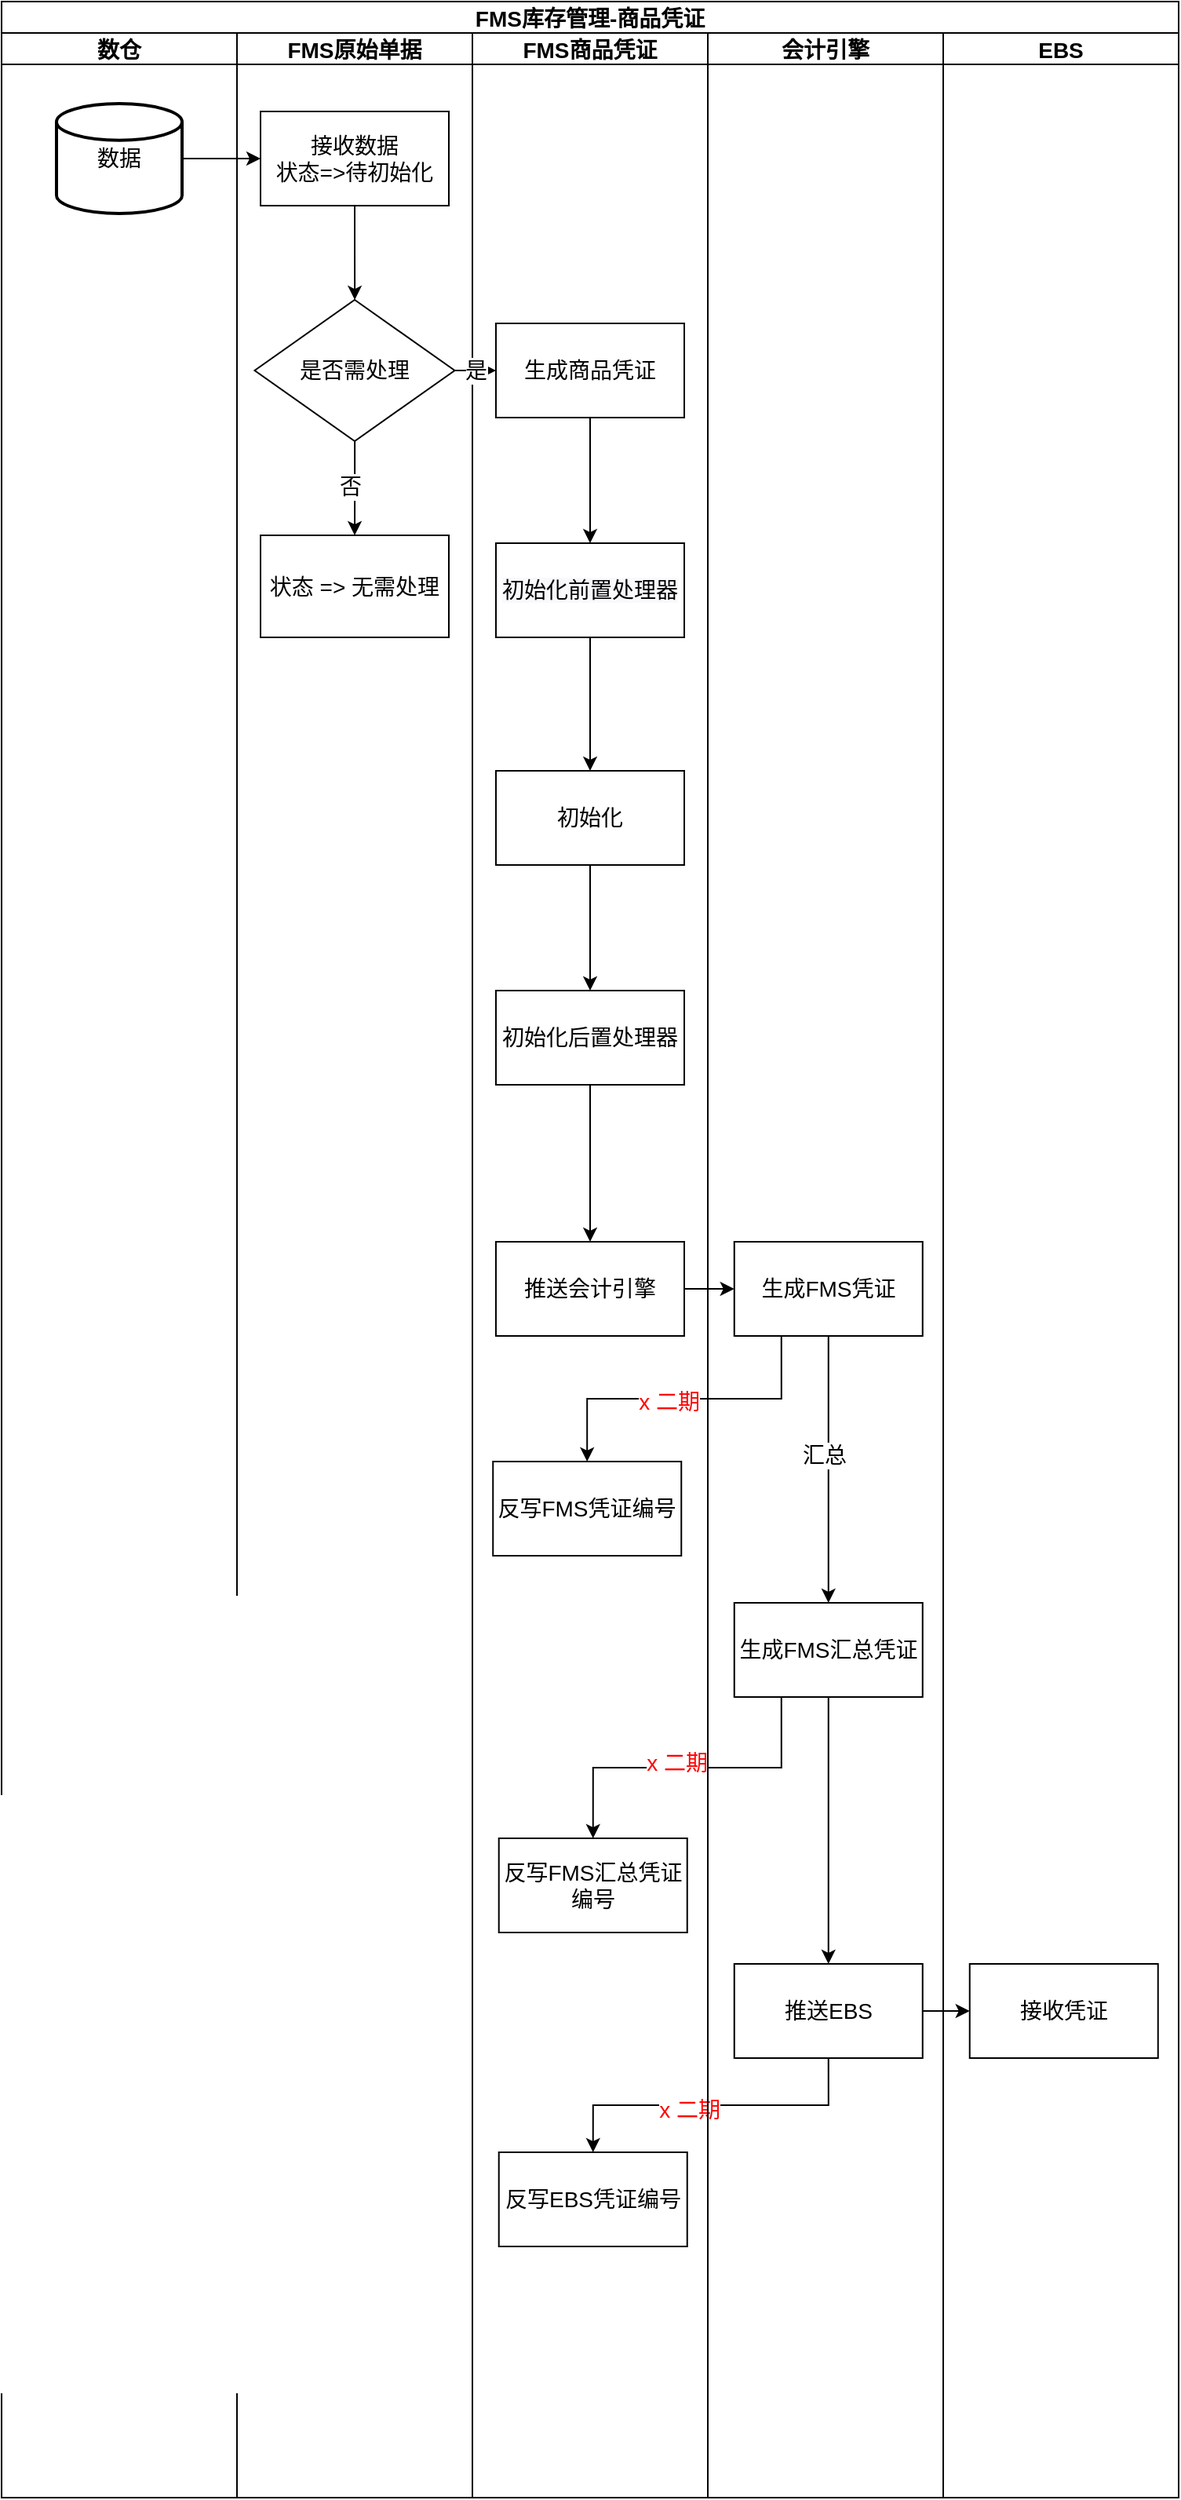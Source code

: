 <mxfile version="20.0.1" type="github" pages="2">
  <diagram id="CK5jT10rr-_N4nWXyFcZ" name="商品凭证-泳道图">
    <mxGraphModel dx="2066" dy="1016" grid="1" gridSize="10" guides="1" tooltips="1" connect="1" arrows="1" fold="1" page="1" pageScale="1" pageWidth="827" pageHeight="1169" math="0" shadow="0">
      <root>
        <mxCell id="0" />
        <mxCell id="1" parent="0" />
        <mxCell id="gmWAM6frCMXmDmfekaVd-11" value="FMS库存管理-商品凭证" style="swimlane;childLayout=stackLayout;resizeParent=1;resizeParentMax=0;startSize=20;fontSize=14;" parent="1" vertex="1">
          <mxGeometry x="130" y="80" width="750" height="1590" as="geometry">
            <mxRectangle x="130" y="80" width="60" height="20" as="alternateBounds" />
          </mxGeometry>
        </mxCell>
        <mxCell id="gmWAM6frCMXmDmfekaVd-12" value="数仓" style="swimlane;startSize=20;fontSize=14;" parent="gmWAM6frCMXmDmfekaVd-11" vertex="1">
          <mxGeometry y="20" width="150" height="1570" as="geometry" />
        </mxCell>
        <mxCell id="vjfmEweE_3btuZ8AtWeE-1" value="数据" style="strokeWidth=2;html=1;shape=mxgraph.flowchart.database;whiteSpace=wrap;fontSize=14;" parent="gmWAM6frCMXmDmfekaVd-12" vertex="1">
          <mxGeometry x="35" y="45" width="80" height="70" as="geometry" />
        </mxCell>
        <mxCell id="gmWAM6frCMXmDmfekaVd-13" value="FMS原始单据" style="swimlane;startSize=20;fontSize=14;" parent="gmWAM6frCMXmDmfekaVd-11" vertex="1">
          <mxGeometry x="150" y="20" width="150" height="1570" as="geometry" />
        </mxCell>
        <mxCell id="gmWAM6frCMXmDmfekaVd-29" value="接收数据&lt;br&gt;状态=&amp;gt;待初始化" style="rounded=0;whiteSpace=wrap;html=1;fontSize=14;" parent="gmWAM6frCMXmDmfekaVd-13" vertex="1">
          <mxGeometry x="15" y="50" width="120" height="60" as="geometry" />
        </mxCell>
        <mxCell id="gmWAM6frCMXmDmfekaVd-32" value="是否需处理" style="rhombus;whiteSpace=wrap;html=1;fontSize=14;rounded=0;" parent="gmWAM6frCMXmDmfekaVd-13" vertex="1">
          <mxGeometry x="11.25" y="170" width="127.5" height="90" as="geometry" />
        </mxCell>
        <mxCell id="gmWAM6frCMXmDmfekaVd-33" value="" style="edgeStyle=orthogonalEdgeStyle;rounded=0;orthogonalLoop=1;jettySize=auto;html=1;fontSize=14;" parent="gmWAM6frCMXmDmfekaVd-13" source="gmWAM6frCMXmDmfekaVd-29" target="gmWAM6frCMXmDmfekaVd-32" edge="1">
          <mxGeometry relative="1" as="geometry" />
        </mxCell>
        <mxCell id="gmWAM6frCMXmDmfekaVd-35" value="" style="edgeStyle=orthogonalEdgeStyle;rounded=0;orthogonalLoop=1;jettySize=auto;html=1;fontSize=14;" parent="gmWAM6frCMXmDmfekaVd-13" source="gmWAM6frCMXmDmfekaVd-32" edge="1">
          <mxGeometry relative="1" as="geometry">
            <mxPoint x="75" y="320" as="targetPoint" />
          </mxGeometry>
        </mxCell>
        <mxCell id="vjfmEweE_3btuZ8AtWeE-52" value="否" style="edgeLabel;html=1;align=center;verticalAlign=middle;resizable=0;points=[];fontSize=14;" parent="gmWAM6frCMXmDmfekaVd-35" vertex="1" connectable="0">
          <mxGeometry x="-0.034" y="-3" relative="1" as="geometry">
            <mxPoint as="offset" />
          </mxGeometry>
        </mxCell>
        <mxCell id="vjfmEweE_3btuZ8AtWeE-6" value="状态 =&amp;gt; 无需处理" style="whiteSpace=wrap;html=1;fontSize=14;rounded=0;" parent="gmWAM6frCMXmDmfekaVd-13" vertex="1">
          <mxGeometry x="15" y="320" width="120" height="65" as="geometry" />
        </mxCell>
        <mxCell id="gmWAM6frCMXmDmfekaVd-14" value="FMS商品凭证" style="swimlane;startSize=20;fontSize=14;" parent="gmWAM6frCMXmDmfekaVd-11" vertex="1">
          <mxGeometry x="300" y="20" width="150" height="1570" as="geometry">
            <mxRectangle x="240" y="20" width="30" height="780" as="alternateBounds" />
          </mxGeometry>
        </mxCell>
        <mxCell id="gmWAM6frCMXmDmfekaVd-44" value="生成商品凭证" style="whiteSpace=wrap;html=1;fontSize=14;rounded=0;" parent="gmWAM6frCMXmDmfekaVd-14" vertex="1">
          <mxGeometry x="15" y="185" width="120" height="60" as="geometry" />
        </mxCell>
        <mxCell id="gmWAM6frCMXmDmfekaVd-36" value="初始化" style="whiteSpace=wrap;html=1;fontSize=14;rounded=0;" parent="gmWAM6frCMXmDmfekaVd-14" vertex="1">
          <mxGeometry x="15" y="470" width="120" height="60" as="geometry" />
        </mxCell>
        <mxCell id="vjfmEweE_3btuZ8AtWeE-25" value="&lt;span style=&quot;background-color: rgb(255, 255, 255);&quot;&gt;反写FMS凭证编号&lt;/span&gt;" style="whiteSpace=wrap;html=1;fontSize=14;rounded=0;" parent="gmWAM6frCMXmDmfekaVd-14" vertex="1">
          <mxGeometry x="13.12" y="910" width="120" height="60" as="geometry" />
        </mxCell>
        <mxCell id="vjfmEweE_3btuZ8AtWeE-28" value="&lt;span style=&quot;&quot;&gt;反写FMS汇总凭证编号&lt;/span&gt;" style="whiteSpace=wrap;html=1;fontSize=14;rounded=0;" parent="gmWAM6frCMXmDmfekaVd-14" vertex="1">
          <mxGeometry x="16.87" y="1150" width="120" height="60" as="geometry" />
        </mxCell>
        <mxCell id="vjfmEweE_3btuZ8AtWeE-47" value="&lt;span style=&quot;background-color: rgb(255, 255, 255);&quot;&gt;反写EBS凭证编号&lt;/span&gt;" style="whiteSpace=wrap;html=1;fontSize=14;rounded=0;" parent="gmWAM6frCMXmDmfekaVd-14" vertex="1">
          <mxGeometry x="16.87" y="1350" width="120" height="60" as="geometry" />
        </mxCell>
        <mxCell id="gmWAM6frCMXmDmfekaVd-46" value="推送会计引擎" style="whiteSpace=wrap;html=1;fontSize=14;rounded=0;" parent="gmWAM6frCMXmDmfekaVd-14" vertex="1">
          <mxGeometry x="14.99" y="770" width="120" height="60" as="geometry" />
        </mxCell>
        <mxCell id="vjfmEweE_3btuZ8AtWeE-33" style="edgeStyle=orthogonalEdgeStyle;rounded=0;orthogonalLoop=1;jettySize=auto;html=1;exitX=0.25;exitY=1;exitDx=0;exitDy=0;fontSize=14;" parent="gmWAM6frCMXmDmfekaVd-11" source="gmWAM6frCMXmDmfekaVd-50" target="vjfmEweE_3btuZ8AtWeE-25" edge="1">
          <mxGeometry relative="1" as="geometry">
            <mxPoint x="494.37" y="910" as="targetPoint" />
          </mxGeometry>
        </mxCell>
        <mxCell id="EPNivSUScdkDFhF8pKsd-1" value="x 二期" style="edgeLabel;html=1;align=center;verticalAlign=middle;resizable=0;points=[];fontSize=14;fontColor=#FF0000;" parent="vjfmEweE_3btuZ8AtWeE-33" vertex="1" connectable="0">
          <mxGeometry x="0.104" y="2" relative="1" as="geometry">
            <mxPoint as="offset" />
          </mxGeometry>
        </mxCell>
        <mxCell id="vjfmEweE_3btuZ8AtWeE-44" style="edgeStyle=orthogonalEdgeStyle;rounded=0;orthogonalLoop=1;jettySize=auto;html=1;exitX=0.25;exitY=1;exitDx=0;exitDy=0;entryX=0.5;entryY=0;entryDx=0;entryDy=0;fontSize=14;" parent="gmWAM6frCMXmDmfekaVd-11" source="vjfmEweE_3btuZ8AtWeE-19" target="vjfmEweE_3btuZ8AtWeE-28" edge="1">
          <mxGeometry relative="1" as="geometry" />
        </mxCell>
        <mxCell id="EPNivSUScdkDFhF8pKsd-4" value="x 二期" style="edgeLabel;html=1;align=center;verticalAlign=middle;resizable=0;points=[];fontSize=14;fontColor=#FF0000;" parent="vjfmEweE_3btuZ8AtWeE-44" vertex="1" connectable="0">
          <mxGeometry x="0.065" y="-3" relative="1" as="geometry">
            <mxPoint as="offset" />
          </mxGeometry>
        </mxCell>
        <mxCell id="vjfmEweE_3btuZ8AtWeE-46" style="edgeStyle=orthogonalEdgeStyle;rounded=0;orthogonalLoop=1;jettySize=auto;html=1;exitX=1;exitY=0.5;exitDx=0;exitDy=0;entryX=0;entryY=0.5;entryDx=0;entryDy=0;fontSize=14;" parent="gmWAM6frCMXmDmfekaVd-11" source="vjfmEweE_3btuZ8AtWeE-30" target="gmWAM6frCMXmDmfekaVd-52" edge="1">
          <mxGeometry relative="1" as="geometry" />
        </mxCell>
        <mxCell id="vjfmEweE_3btuZ8AtWeE-48" style="edgeStyle=orthogonalEdgeStyle;rounded=0;orthogonalLoop=1;jettySize=auto;html=1;exitX=0.5;exitY=1;exitDx=0;exitDy=0;entryX=0.5;entryY=0;entryDx=0;entryDy=0;fontSize=14;" parent="gmWAM6frCMXmDmfekaVd-11" source="vjfmEweE_3btuZ8AtWeE-30" target="vjfmEweE_3btuZ8AtWeE-47" edge="1">
          <mxGeometry relative="1" as="geometry" />
        </mxCell>
        <mxCell id="EPNivSUScdkDFhF8pKsd-5" value="x 二期" style="edgeLabel;html=1;align=center;verticalAlign=middle;resizable=0;points=[];fontSize=14;fontColor=#FF0000;" parent="vjfmEweE_3btuZ8AtWeE-48" vertex="1" connectable="0">
          <mxGeometry x="0.135" y="3" relative="1" as="geometry">
            <mxPoint as="offset" />
          </mxGeometry>
        </mxCell>
        <mxCell id="gmWAM6frCMXmDmfekaVd-51" value="" style="edgeStyle=orthogonalEdgeStyle;rounded=0;orthogonalLoop=1;jettySize=auto;html=1;fontSize=14;" parent="gmWAM6frCMXmDmfekaVd-11" source="gmWAM6frCMXmDmfekaVd-46" target="gmWAM6frCMXmDmfekaVd-50" edge="1">
          <mxGeometry relative="1" as="geometry" />
        </mxCell>
        <mxCell id="gmWAM6frCMXmDmfekaVd-22" value="会计引擎" style="swimlane;startSize=20;fontSize=14;" parent="gmWAM6frCMXmDmfekaVd-11" vertex="1">
          <mxGeometry x="450" y="20" width="150" height="1570" as="geometry">
            <mxRectangle x="240" y="20" width="30" height="780" as="alternateBounds" />
          </mxGeometry>
        </mxCell>
        <mxCell id="vjfmEweE_3btuZ8AtWeE-39" style="edgeStyle=orthogonalEdgeStyle;rounded=0;orthogonalLoop=1;jettySize=auto;html=1;exitX=0.5;exitY=1;exitDx=0;exitDy=0;entryX=0.5;entryY=0;entryDx=0;entryDy=0;fontSize=14;" parent="gmWAM6frCMXmDmfekaVd-22" source="gmWAM6frCMXmDmfekaVd-50" target="vjfmEweE_3btuZ8AtWeE-19" edge="1">
          <mxGeometry relative="1" as="geometry" />
        </mxCell>
        <mxCell id="vjfmEweE_3btuZ8AtWeE-41" value="汇总" style="edgeLabel;html=1;align=center;verticalAlign=middle;resizable=0;points=[];fontSize=14;" parent="vjfmEweE_3btuZ8AtWeE-39" vertex="1" connectable="0">
          <mxGeometry x="-0.106" y="-3" relative="1" as="geometry">
            <mxPoint as="offset" />
          </mxGeometry>
        </mxCell>
        <mxCell id="gmWAM6frCMXmDmfekaVd-50" value="生成FMS凭证" style="whiteSpace=wrap;html=1;fontSize=14;rounded=0;" parent="gmWAM6frCMXmDmfekaVd-22" vertex="1">
          <mxGeometry x="16.87" y="770" width="120" height="60" as="geometry" />
        </mxCell>
        <mxCell id="vjfmEweE_3btuZ8AtWeE-19" value="生成FMS汇总凭证" style="whiteSpace=wrap;html=1;fontSize=14;rounded=0;" parent="gmWAM6frCMXmDmfekaVd-22" vertex="1">
          <mxGeometry x="16.87" y="1000" width="120" height="60" as="geometry" />
        </mxCell>
        <mxCell id="vjfmEweE_3btuZ8AtWeE-30" value="推送EBS" style="whiteSpace=wrap;html=1;fontSize=14;rounded=0;" parent="gmWAM6frCMXmDmfekaVd-22" vertex="1">
          <mxGeometry x="16.87" y="1230" width="120" height="60" as="geometry" />
        </mxCell>
        <mxCell id="vjfmEweE_3btuZ8AtWeE-31" value="" style="edgeStyle=orthogonalEdgeStyle;rounded=0;orthogonalLoop=1;jettySize=auto;html=1;fontSize=14;" parent="gmWAM6frCMXmDmfekaVd-22" source="vjfmEweE_3btuZ8AtWeE-19" target="vjfmEweE_3btuZ8AtWeE-30" edge="1">
          <mxGeometry relative="1" as="geometry" />
        </mxCell>
        <mxCell id="gmWAM6frCMXmDmfekaVd-23" value="EBS" style="swimlane;startSize=20;fontSize=14;" parent="gmWAM6frCMXmDmfekaVd-11" vertex="1">
          <mxGeometry x="600" y="20" width="150" height="1570" as="geometry">
            <mxRectangle x="240" y="20" width="30" height="780" as="alternateBounds" />
          </mxGeometry>
        </mxCell>
        <mxCell id="gmWAM6frCMXmDmfekaVd-52" value="接收凭证" style="whiteSpace=wrap;html=1;fontSize=14;rounded=0;" parent="gmWAM6frCMXmDmfekaVd-23" vertex="1">
          <mxGeometry x="16.87" y="1230" width="120" height="60" as="geometry" />
        </mxCell>
        <mxCell id="gmWAM6frCMXmDmfekaVd-54" style="edgeStyle=orthogonalEdgeStyle;rounded=0;orthogonalLoop=1;jettySize=auto;html=1;entryX=0;entryY=0.5;entryDx=0;entryDy=0;fontSize=14;exitX=1;exitY=0.5;exitDx=0;exitDy=0;exitPerimeter=0;" parent="gmWAM6frCMXmDmfekaVd-11" source="vjfmEweE_3btuZ8AtWeE-1" target="gmWAM6frCMXmDmfekaVd-29" edge="1">
          <mxGeometry relative="1" as="geometry">
            <mxPoint x="135" y="100" as="sourcePoint" />
          </mxGeometry>
        </mxCell>
        <mxCell id="vjfmEweE_3btuZ8AtWeE-2" value="是" style="edgeStyle=orthogonalEdgeStyle;rounded=0;orthogonalLoop=1;jettySize=auto;html=1;exitX=1;exitY=0.5;exitDx=0;exitDy=0;entryX=0;entryY=0.5;entryDx=0;entryDy=0;fontSize=14;" parent="gmWAM6frCMXmDmfekaVd-11" source="gmWAM6frCMXmDmfekaVd-32" target="gmWAM6frCMXmDmfekaVd-44" edge="1">
          <mxGeometry relative="1" as="geometry" />
        </mxCell>
        <mxCell id="kJ1Ntxyy4C_Uyql5hjMA-5" style="edgeStyle=orthogonalEdgeStyle;rounded=0;orthogonalLoop=1;jettySize=auto;html=1;exitX=0.5;exitY=1;exitDx=0;exitDy=0;entryX=0.5;entryY=0;entryDx=0;entryDy=0;fontSize=14;" parent="1" source="kJ1Ntxyy4C_Uyql5hjMA-3" target="gmWAM6frCMXmDmfekaVd-36" edge="1">
          <mxGeometry relative="1" as="geometry" />
        </mxCell>
        <mxCell id="kJ1Ntxyy4C_Uyql5hjMA-3" value="&lt;meta charset=&quot;utf-8&quot;&gt;&lt;span style=&quot;color: rgb(0, 0, 0); font-family: Helvetica; font-size: 14px; font-style: normal; font-variant-ligatures: normal; font-variant-caps: normal; font-weight: 400; letter-spacing: normal; orphans: 2; text-align: center; text-indent: 0px; text-transform: none; widows: 2; word-spacing: 0px; -webkit-text-stroke-width: 0px; background-color: rgb(248, 249, 250); text-decoration-style: initial; text-decoration-color: initial; float: none; display: inline !important;&quot;&gt;初始化前置处理器&lt;/span&gt;" style="whiteSpace=wrap;html=1;fontSize=14;rounded=0;" parent="1" vertex="1">
          <mxGeometry x="445" y="425" width="120" height="60" as="geometry" />
        </mxCell>
        <mxCell id="kJ1Ntxyy4C_Uyql5hjMA-4" value="" style="edgeStyle=orthogonalEdgeStyle;rounded=0;orthogonalLoop=1;jettySize=auto;html=1;fontSize=14;" parent="1" source="gmWAM6frCMXmDmfekaVd-44" target="kJ1Ntxyy4C_Uyql5hjMA-3" edge="1">
          <mxGeometry relative="1" as="geometry" />
        </mxCell>
        <mxCell id="kJ1Ntxyy4C_Uyql5hjMA-9" style="edgeStyle=orthogonalEdgeStyle;rounded=0;orthogonalLoop=1;jettySize=auto;html=1;exitX=0.5;exitY=1;exitDx=0;exitDy=0;fontSize=14;" parent="1" source="kJ1Ntxyy4C_Uyql5hjMA-7" target="gmWAM6frCMXmDmfekaVd-46" edge="1">
          <mxGeometry relative="1" as="geometry" />
        </mxCell>
        <mxCell id="kJ1Ntxyy4C_Uyql5hjMA-7" value="&lt;span style=&quot;&quot;&gt;初始化后置处理器&lt;/span&gt;" style="whiteSpace=wrap;html=1;fontSize=14;rounded=0;" parent="1" vertex="1">
          <mxGeometry x="445" y="710" width="120" height="60" as="geometry" />
        </mxCell>
        <mxCell id="kJ1Ntxyy4C_Uyql5hjMA-8" value="" style="edgeStyle=orthogonalEdgeStyle;rounded=0;orthogonalLoop=1;jettySize=auto;html=1;fontSize=14;" parent="1" source="gmWAM6frCMXmDmfekaVd-36" target="kJ1Ntxyy4C_Uyql5hjMA-7" edge="1">
          <mxGeometry relative="1" as="geometry" />
        </mxCell>
      </root>
    </mxGraphModel>
  </diagram>
  <diagram id="AKi4vu2YI9hTVj8ECTmm" name="商品凭证-状态">
    <mxGraphModel dx="1239" dy="1016" grid="1" gridSize="10" guides="1" tooltips="1" connect="1" arrows="1" fold="1" page="1" pageScale="1" pageWidth="827" pageHeight="1169" math="0" shadow="0">
      <root>
        <mxCell id="0" />
        <mxCell id="1" parent="0" />
        <mxCell id="UnhSAXsRYoPxW-3TQy_8-1" value="" style="edgeStyle=orthogonalEdgeStyle;rounded=0;orthogonalLoop=1;jettySize=auto;html=1;fontSize=14;" parent="1" source="UnhSAXsRYoPxW-3TQy_8-2" target="UnhSAXsRYoPxW-3TQy_8-9" edge="1">
          <mxGeometry relative="1" as="geometry" />
        </mxCell>
        <mxCell id="UnhSAXsRYoPxW-3TQy_8-2" value="待初始化" style="rounded=1;whiteSpace=wrap;html=1;fontSize=14;strokeWidth=2;" parent="1" vertex="1">
          <mxGeometry x="1200" y="225" width="120" height="60" as="geometry" />
        </mxCell>
        <mxCell id="UnhSAXsRYoPxW-3TQy_8-3" value="" style="edgeStyle=orthogonalEdgeStyle;rounded=0;orthogonalLoop=1;jettySize=auto;html=1;fontSize=14;" parent="1" source="UnhSAXsRYoPxW-3TQy_8-9" target="UnhSAXsRYoPxW-3TQy_8-10" edge="1">
          <mxGeometry relative="1" as="geometry" />
        </mxCell>
        <mxCell id="UnhSAXsRYoPxW-3TQy_8-4" value="无需" style="edgeLabel;html=1;align=center;verticalAlign=middle;resizable=0;points=[];fontSize=14;" parent="UnhSAXsRYoPxW-3TQy_8-3" vertex="1" connectable="0">
          <mxGeometry x="0.203" y="3" relative="1" as="geometry">
            <mxPoint x="16" y="-3" as="offset" />
          </mxGeometry>
        </mxCell>
        <mxCell id="UnhSAXsRYoPxW-3TQy_8-5" value="" style="edgeStyle=orthogonalEdgeStyle;rounded=0;orthogonalLoop=1;jettySize=auto;html=1;fontSize=14;" parent="1" source="UnhSAXsRYoPxW-3TQy_8-9" target="UnhSAXsRYoPxW-3TQy_8-13" edge="1">
          <mxGeometry relative="1" as="geometry" />
        </mxCell>
        <mxCell id="UnhSAXsRYoPxW-3TQy_8-6" value="是，初始化成功" style="edgeLabel;html=1;align=center;verticalAlign=middle;resizable=0;points=[];fontSize=14;" parent="UnhSAXsRYoPxW-3TQy_8-5" vertex="1" connectable="0">
          <mxGeometry x="-0.224" relative="1" as="geometry">
            <mxPoint as="offset" />
          </mxGeometry>
        </mxCell>
        <mxCell id="UnhSAXsRYoPxW-3TQy_8-7" style="edgeStyle=orthogonalEdgeStyle;rounded=0;orthogonalLoop=1;jettySize=auto;html=1;exitX=1;exitY=0.5;exitDx=0;exitDy=0;entryX=1;entryY=0.5;entryDx=0;entryDy=0;fontSize=14;" parent="1" source="UnhSAXsRYoPxW-3TQy_8-9" target="UnhSAXsRYoPxW-3TQy_8-2" edge="1">
          <mxGeometry relative="1" as="geometry">
            <Array as="points">
              <mxPoint x="1360" y="395" />
              <mxPoint x="1360" y="255" />
            </Array>
          </mxGeometry>
        </mxCell>
        <mxCell id="UnhSAXsRYoPxW-3TQy_8-8" value="是，初始化失败" style="edgeLabel;html=1;align=center;verticalAlign=middle;resizable=0;points=[];fontSize=14;" parent="UnhSAXsRYoPxW-3TQy_8-7" vertex="1" connectable="0">
          <mxGeometry x="-0.179" y="-2" relative="1" as="geometry">
            <mxPoint as="offset" />
          </mxGeometry>
        </mxCell>
        <mxCell id="UnhSAXsRYoPxW-3TQy_8-9" value="初始化判定" style="rhombus;whiteSpace=wrap;html=1;fontSize=14;rounded=1;strokeWidth=2;" parent="1" vertex="1">
          <mxGeometry x="1220" y="355" width="80" height="80" as="geometry" />
        </mxCell>
        <mxCell id="UnhSAXsRYoPxW-3TQy_8-10" value="无需处理" style="whiteSpace=wrap;html=1;fontSize=14;rounded=1;strokeWidth=2;" parent="1" vertex="1">
          <mxGeometry x="1040" y="365" width="120" height="60" as="geometry" />
        </mxCell>
        <mxCell id="UnhSAXsRYoPxW-3TQy_8-11" value="" style="edgeStyle=orthogonalEdgeStyle;rounded=0;orthogonalLoop=1;jettySize=auto;html=1;fontSize=14;" parent="1" source="UnhSAXsRYoPxW-3TQy_8-13" target="UnhSAXsRYoPxW-3TQy_8-15" edge="1">
          <mxGeometry relative="1" as="geometry" />
        </mxCell>
        <mxCell id="UnhSAXsRYoPxW-3TQy_8-12" value="推送" style="edgeLabel;html=1;align=center;verticalAlign=middle;resizable=0;points=[];fontSize=14;" parent="UnhSAXsRYoPxW-3TQy_8-11" vertex="1" connectable="0">
          <mxGeometry x="0.242" relative="1" as="geometry">
            <mxPoint as="offset" />
          </mxGeometry>
        </mxCell>
        <mxCell id="UnhSAXsRYoPxW-3TQy_8-13" value="已初始化" style="whiteSpace=wrap;html=1;fontSize=14;rounded=1;strokeWidth=2;" parent="1" vertex="1">
          <mxGeometry x="1200" y="525" width="120" height="60" as="geometry" />
        </mxCell>
        <mxCell id="UnhSAXsRYoPxW-3TQy_8-14" value="" style="edgeStyle=orthogonalEdgeStyle;rounded=0;orthogonalLoop=1;jettySize=auto;html=1;fontSize=14;" parent="1" source="UnhSAXsRYoPxW-3TQy_8-15" target="UnhSAXsRYoPxW-3TQy_8-18" edge="1">
          <mxGeometry relative="1" as="geometry" />
        </mxCell>
        <mxCell id="UnhSAXsRYoPxW-3TQy_8-15" value="已流转到下个系统" style="whiteSpace=wrap;html=1;fontSize=14;rounded=1;strokeWidth=2;" parent="1" vertex="1">
          <mxGeometry x="1200" y="665" width="120" height="60" as="geometry" />
        </mxCell>
        <mxCell id="UnhSAXsRYoPxW-3TQy_8-16" style="edgeStyle=orthogonalEdgeStyle;rounded=0;orthogonalLoop=1;jettySize=auto;html=1;exitX=0.5;exitY=1;exitDx=0;exitDy=0;exitPerimeter=0;entryX=0.5;entryY=0;entryDx=0;entryDy=0;fontSize=14;" parent="1" source="UnhSAXsRYoPxW-3TQy_8-17" target="UnhSAXsRYoPxW-3TQy_8-2" edge="1">
          <mxGeometry relative="1" as="geometry" />
        </mxCell>
        <mxCell id="UnhSAXsRYoPxW-3TQy_8-17" value="FMS原始单据&lt;br&gt;状态" style="strokeWidth=2;html=1;shape=mxgraph.flowchart.start_1;whiteSpace=wrap;fontSize=14;" parent="1" vertex="1">
          <mxGeometry x="1200" y="100" width="120" height="60" as="geometry" />
        </mxCell>
        <mxCell id="UnhSAXsRYoPxW-3TQy_8-18" value="结束" style="ellipse;whiteSpace=wrap;html=1;fontSize=14;rounded=1;strokeWidth=2;" parent="1" vertex="1">
          <mxGeometry x="1200" y="790" width="120" height="60" as="geometry" />
        </mxCell>
        <mxCell id="UnhSAXsRYoPxW-3TQy_8-19" value="" style="edgeStyle=orthogonalEdgeStyle;rounded=0;orthogonalLoop=1;jettySize=auto;html=1;fontSize=14;" parent="1" source="UnhSAXsRYoPxW-3TQy_8-20" edge="1">
          <mxGeometry relative="1" as="geometry">
            <mxPoint x="1260" y="1070" as="targetPoint" />
          </mxGeometry>
        </mxCell>
        <mxCell id="UnhSAXsRYoPxW-3TQy_8-20" value="商品凭证状态" style="ellipse;whiteSpace=wrap;html=1;fontSize=14;rounded=1;strokeWidth=2;" parent="1" vertex="1">
          <mxGeometry x="1200" y="930" width="120" height="60" as="geometry" />
        </mxCell>
        <mxCell id="UnhSAXsRYoPxW-3TQy_8-21" value="" style="edgeStyle=orthogonalEdgeStyle;rounded=0;orthogonalLoop=1;jettySize=auto;html=1;fontSize=14;" parent="1" source="UnhSAXsRYoPxW-3TQy_8-22" target="UnhSAXsRYoPxW-3TQy_8-29" edge="1">
          <mxGeometry relative="1" as="geometry" />
        </mxCell>
        <mxCell id="UnhSAXsRYoPxW-3TQy_8-22" value="待初始化" style="rounded=1;whiteSpace=wrap;html=1;fontSize=14;strokeWidth=2;" parent="1" vertex="1">
          <mxGeometry x="1200" y="1070" width="120" height="60" as="geometry" />
        </mxCell>
        <mxCell id="UnhSAXsRYoPxW-3TQy_8-23" value="" style="edgeStyle=orthogonalEdgeStyle;rounded=0;orthogonalLoop=1;jettySize=auto;html=1;fontSize=14;" parent="1" source="UnhSAXsRYoPxW-3TQy_8-29" target="UnhSAXsRYoPxW-3TQy_8-30" edge="1">
          <mxGeometry relative="1" as="geometry" />
        </mxCell>
        <mxCell id="UnhSAXsRYoPxW-3TQy_8-24" value="无需" style="edgeLabel;html=1;align=center;verticalAlign=middle;resizable=0;points=[];fontSize=14;" parent="UnhSAXsRYoPxW-3TQy_8-23" vertex="1" connectable="0">
          <mxGeometry x="0.203" y="3" relative="1" as="geometry">
            <mxPoint x="16" y="-3" as="offset" />
          </mxGeometry>
        </mxCell>
        <mxCell id="UnhSAXsRYoPxW-3TQy_8-25" value="" style="edgeStyle=orthogonalEdgeStyle;rounded=0;orthogonalLoop=1;jettySize=auto;html=1;fontSize=14;" parent="1" source="UnhSAXsRYoPxW-3TQy_8-29" target="UnhSAXsRYoPxW-3TQy_8-32" edge="1">
          <mxGeometry relative="1" as="geometry" />
        </mxCell>
        <mxCell id="UnhSAXsRYoPxW-3TQy_8-26" value="是，初始化成功" style="edgeLabel;html=1;align=center;verticalAlign=middle;resizable=0;points=[];fontSize=14;" parent="UnhSAXsRYoPxW-3TQy_8-25" vertex="1" connectable="0">
          <mxGeometry x="-0.224" relative="1" as="geometry">
            <mxPoint as="offset" />
          </mxGeometry>
        </mxCell>
        <mxCell id="UnhSAXsRYoPxW-3TQy_8-27" style="edgeStyle=orthogonalEdgeStyle;rounded=0;orthogonalLoop=1;jettySize=auto;html=1;exitX=1;exitY=0.5;exitDx=0;exitDy=0;entryX=1;entryY=0.5;entryDx=0;entryDy=0;fontSize=14;" parent="1" source="UnhSAXsRYoPxW-3TQy_8-29" target="UnhSAXsRYoPxW-3TQy_8-22" edge="1">
          <mxGeometry relative="1" as="geometry">
            <Array as="points">
              <mxPoint x="1360" y="1240" />
              <mxPoint x="1360" y="1100" />
            </Array>
          </mxGeometry>
        </mxCell>
        <mxCell id="UnhSAXsRYoPxW-3TQy_8-28" value="是，初始化失败" style="edgeLabel;html=1;align=center;verticalAlign=middle;resizable=0;points=[];fontSize=14;" parent="UnhSAXsRYoPxW-3TQy_8-27" vertex="1" connectable="0">
          <mxGeometry x="-0.179" y="-2" relative="1" as="geometry">
            <mxPoint as="offset" />
          </mxGeometry>
        </mxCell>
        <mxCell id="UnhSAXsRYoPxW-3TQy_8-29" value="初始化判定" style="rhombus;whiteSpace=wrap;html=1;fontSize=14;rounded=1;strokeWidth=2;" parent="1" vertex="1">
          <mxGeometry x="1220" y="1200" width="80" height="80" as="geometry" />
        </mxCell>
        <mxCell id="UnhSAXsRYoPxW-3TQy_8-30" value="无需处理" style="whiteSpace=wrap;html=1;fontSize=14;rounded=1;strokeWidth=2;" parent="1" vertex="1">
          <mxGeometry x="1040" y="1210" width="120" height="60" as="geometry" />
        </mxCell>
        <mxCell id="UnhSAXsRYoPxW-3TQy_8-31" style="edgeStyle=orthogonalEdgeStyle;rounded=0;orthogonalLoop=1;jettySize=auto;html=1;exitX=0.5;exitY=1;exitDx=0;exitDy=0;entryX=0.5;entryY=0;entryDx=0;entryDy=0;fontSize=14;" parent="1" source="UnhSAXsRYoPxW-3TQy_8-32" target="UnhSAXsRYoPxW-3TQy_8-39" edge="1">
          <mxGeometry relative="1" as="geometry" />
        </mxCell>
        <mxCell id="UnhSAXsRYoPxW-3TQy_8-32" value="已初始化" style="whiteSpace=wrap;html=1;fontSize=14;rounded=1;strokeWidth=2;" parent="1" vertex="1">
          <mxGeometry x="1200" y="1370" width="120" height="60" as="geometry" />
        </mxCell>
        <mxCell id="UnhSAXsRYoPxW-3TQy_8-33" style="edgeStyle=orthogonalEdgeStyle;rounded=0;orthogonalLoop=1;jettySize=auto;html=1;exitX=0;exitY=0.5;exitDx=0;exitDy=0;entryX=0.5;entryY=1;entryDx=0;entryDy=0;fontSize=14;" parent="1" source="UnhSAXsRYoPxW-3TQy_8-39" target="UnhSAXsRYoPxW-3TQy_8-30" edge="1">
          <mxGeometry relative="1" as="geometry" />
        </mxCell>
        <mxCell id="UnhSAXsRYoPxW-3TQy_8-34" value="无需" style="edgeLabel;html=1;align=center;verticalAlign=middle;resizable=0;points=[];fontSize=14;" parent="UnhSAXsRYoPxW-3TQy_8-33" vertex="1" connectable="0">
          <mxGeometry x="0.016" y="-2" relative="1" as="geometry">
            <mxPoint as="offset" />
          </mxGeometry>
        </mxCell>
        <mxCell id="UnhSAXsRYoPxW-3TQy_8-35" value="" style="edgeStyle=orthogonalEdgeStyle;rounded=0;orthogonalLoop=1;jettySize=auto;html=1;fontSize=14;" parent="1" source="UnhSAXsRYoPxW-3TQy_8-39" target="UnhSAXsRYoPxW-3TQy_8-41" edge="1">
          <mxGeometry relative="1" as="geometry" />
        </mxCell>
        <mxCell id="UnhSAXsRYoPxW-3TQy_8-36" value="是，初始化成功" style="edgeLabel;html=1;align=center;verticalAlign=middle;resizable=0;points=[];fontSize=14;" parent="UnhSAXsRYoPxW-3TQy_8-35" vertex="1" connectable="0">
          <mxGeometry x="-0.24" y="2" relative="1" as="geometry">
            <mxPoint as="offset" />
          </mxGeometry>
        </mxCell>
        <mxCell id="UnhSAXsRYoPxW-3TQy_8-37" style="edgeStyle=orthogonalEdgeStyle;rounded=0;orthogonalLoop=1;jettySize=auto;html=1;exitX=1;exitY=0.5;exitDx=0;exitDy=0;entryX=1;entryY=0.5;entryDx=0;entryDy=0;fontSize=14;" parent="1" source="UnhSAXsRYoPxW-3TQy_8-39" target="UnhSAXsRYoPxW-3TQy_8-32" edge="1">
          <mxGeometry relative="1" as="geometry">
            <Array as="points">
              <mxPoint x="1370" y="1510" />
              <mxPoint x="1370" y="1400" />
            </Array>
          </mxGeometry>
        </mxCell>
        <mxCell id="UnhSAXsRYoPxW-3TQy_8-38" value="是，初始化失败" style="edgeLabel;html=1;align=center;verticalAlign=middle;resizable=0;points=[];fontSize=14;" parent="UnhSAXsRYoPxW-3TQy_8-37" vertex="1" connectable="0">
          <mxGeometry x="0.247" y="-2" relative="1" as="geometry">
            <mxPoint as="offset" />
          </mxGeometry>
        </mxCell>
        <mxCell id="UnhSAXsRYoPxW-3TQy_8-39" value="再次判定" style="rhombus;whiteSpace=wrap;html=1;fontSize=14;rounded=1;strokeWidth=2;" parent="1" vertex="1">
          <mxGeometry x="1220" y="1470" width="80" height="80" as="geometry" />
        </mxCell>
        <mxCell id="UnhSAXsRYoPxW-3TQy_8-40" value="" style="edgeStyle=orthogonalEdgeStyle;rounded=0;orthogonalLoop=1;jettySize=auto;html=1;fontSize=14;" parent="1" source="UnhSAXsRYoPxW-3TQy_8-41" target="UnhSAXsRYoPxW-3TQy_8-43" edge="1">
          <mxGeometry relative="1" as="geometry" />
        </mxCell>
        <mxCell id="UnhSAXsRYoPxW-3TQy_8-41" value="已初始化" style="whiteSpace=wrap;html=1;fontSize=14;rounded=1;strokeWidth=2;" parent="1" vertex="1">
          <mxGeometry x="1200" y="1640" width="120" height="60" as="geometry" />
        </mxCell>
        <mxCell id="UnhSAXsRYoPxW-3TQy_8-42" value="" style="edgeStyle=orthogonalEdgeStyle;rounded=0;orthogonalLoop=1;jettySize=auto;html=1;fontSize=14;" parent="1" source="UnhSAXsRYoPxW-3TQy_8-43" target="UnhSAXsRYoPxW-3TQy_8-45" edge="1">
          <mxGeometry relative="1" as="geometry" />
        </mxCell>
        <mxCell id="UnhSAXsRYoPxW-3TQy_8-43" value="已流转到下个系统&lt;br&gt;（FMS凭证）" style="whiteSpace=wrap;html=1;fontSize=14;rounded=1;strokeWidth=2;" parent="1" vertex="1">
          <mxGeometry x="1200" y="1780" width="120" height="60" as="geometry" />
        </mxCell>
        <mxCell id="UnhSAXsRYoPxW-3TQy_8-44" value="" style="edgeStyle=orthogonalEdgeStyle;rounded=0;orthogonalLoop=1;jettySize=auto;html=1;fontSize=14;" parent="1" source="UnhSAXsRYoPxW-3TQy_8-45" target="UnhSAXsRYoPxW-3TQy_8-47" edge="1">
          <mxGeometry relative="1" as="geometry" />
        </mxCell>
        <mxCell id="UnhSAXsRYoPxW-3TQy_8-45" value="已生成FMS汇总凭证" style="whiteSpace=wrap;html=1;fontSize=14;rounded=1;strokeWidth=2;" parent="1" vertex="1">
          <mxGeometry x="1200" y="1920" width="120" height="60" as="geometry" />
        </mxCell>
        <mxCell id="UnhSAXsRYoPxW-3TQy_8-46" value="" style="edgeStyle=orthogonalEdgeStyle;rounded=0;orthogonalLoop=1;jettySize=auto;html=1;fontSize=14;" parent="1" source="UnhSAXsRYoPxW-3TQy_8-47" target="UnhSAXsRYoPxW-3TQy_8-48" edge="1">
          <mxGeometry relative="1" as="geometry" />
        </mxCell>
        <mxCell id="UnhSAXsRYoPxW-3TQy_8-47" value="已生成EBS凭证" style="whiteSpace=wrap;html=1;fontSize=14;rounded=1;strokeWidth=2;" parent="1" vertex="1">
          <mxGeometry x="1200" y="2060" width="120" height="60" as="geometry" />
        </mxCell>
        <mxCell id="UnhSAXsRYoPxW-3TQy_8-48" value="结束" style="ellipse;whiteSpace=wrap;html=1;fontSize=14;rounded=1;strokeWidth=2;" parent="1" vertex="1">
          <mxGeometry x="1200" y="2200" width="120" height="60" as="geometry" />
        </mxCell>
      </root>
    </mxGraphModel>
  </diagram>
</mxfile>
